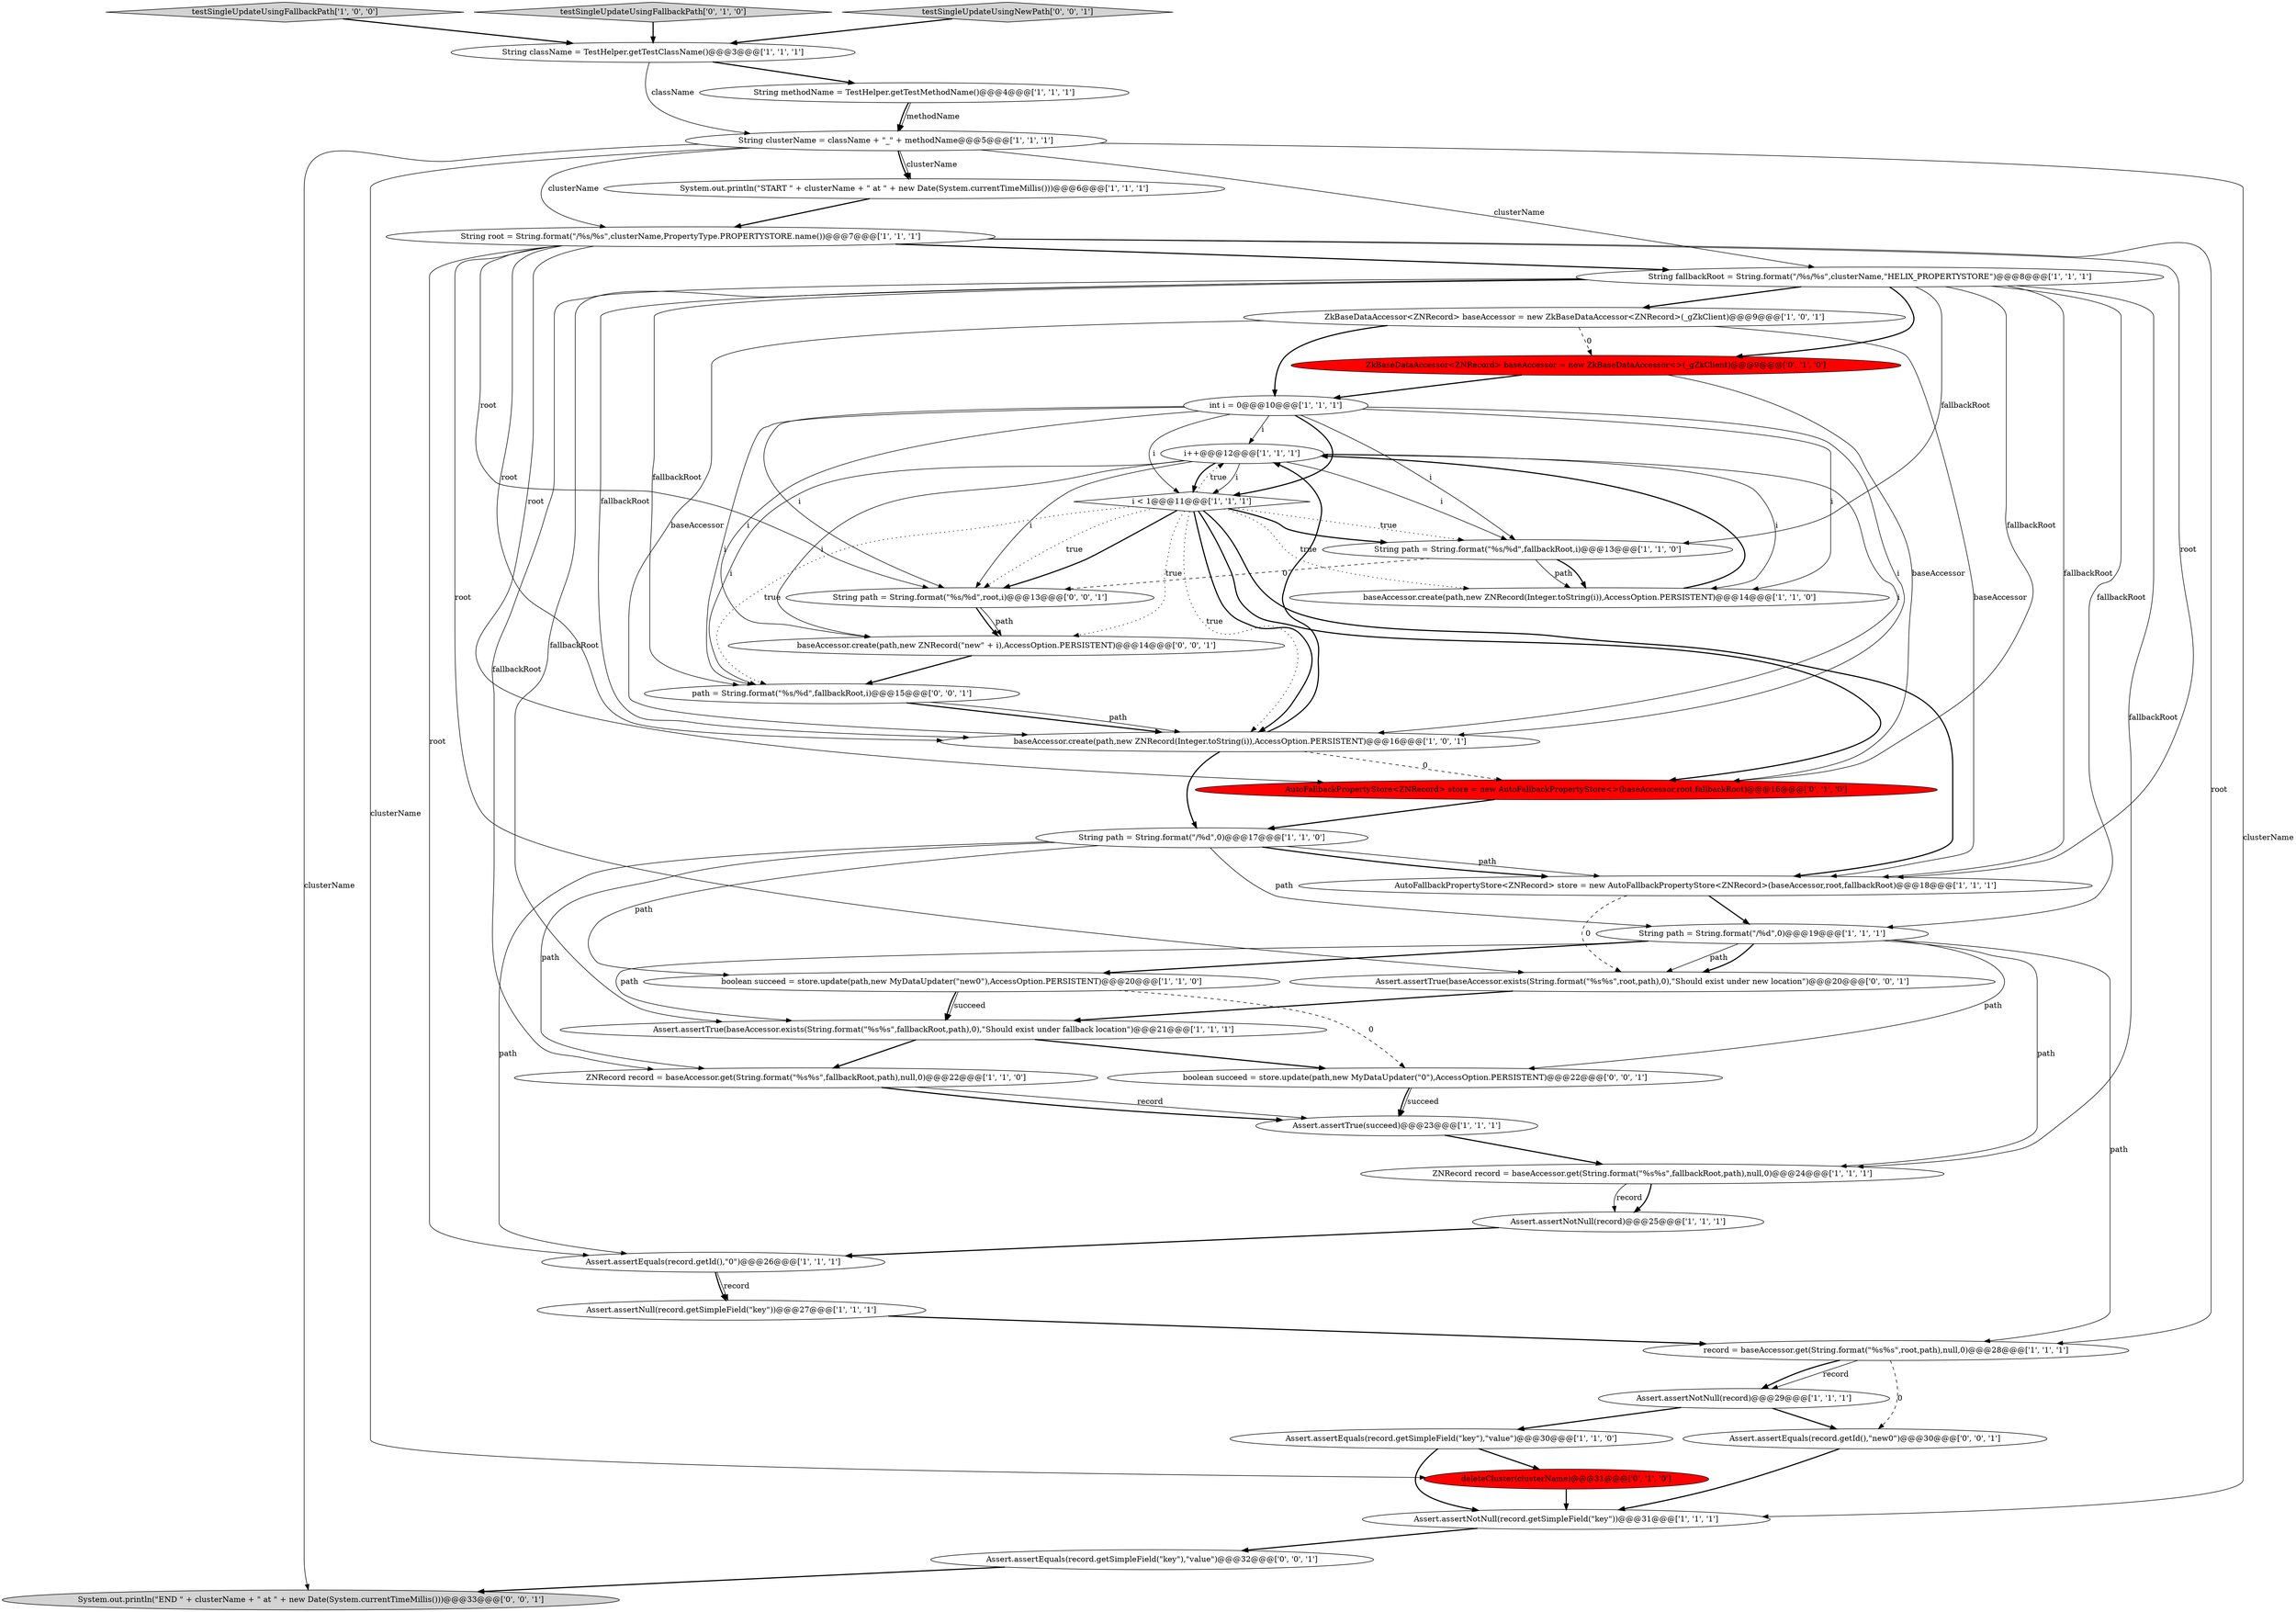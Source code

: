 digraph {
12 [style = filled, label = "i++@@@12@@@['1', '1', '1']", fillcolor = white, shape = ellipse image = "AAA0AAABBB1BBB"];
7 [style = filled, label = "int i = 0@@@10@@@['1', '1', '1']", fillcolor = white, shape = ellipse image = "AAA0AAABBB1BBB"];
23 [style = filled, label = "Assert.assertNotNull(record)@@@29@@@['1', '1', '1']", fillcolor = white, shape = ellipse image = "AAA0AAABBB1BBB"];
25 [style = filled, label = "String path = String.format(\"/%d\",0)@@@17@@@['1', '1', '0']", fillcolor = white, shape = ellipse image = "AAA0AAABBB1BBB"];
10 [style = filled, label = "System.out.println(\"START \" + clusterName + \" at \" + new Date(System.currentTimeMillis()))@@@6@@@['1', '1', '1']", fillcolor = white, shape = ellipse image = "AAA0AAABBB1BBB"];
6 [style = filled, label = "String clusterName = className + \"_\" + methodName@@@5@@@['1', '1', '1']", fillcolor = white, shape = ellipse image = "AAA0AAABBB1BBB"];
3 [style = filled, label = "String methodName = TestHelper.getTestMethodName()@@@4@@@['1', '1', '1']", fillcolor = white, shape = ellipse image = "AAA0AAABBB1BBB"];
4 [style = filled, label = "AutoFallbackPropertyStore<ZNRecord> store = new AutoFallbackPropertyStore<ZNRecord>(baseAccessor,root,fallbackRoot)@@@18@@@['1', '1', '1']", fillcolor = white, shape = ellipse image = "AAA0AAABBB1BBB"];
34 [style = filled, label = "Assert.assertEquals(record.getId(),\"new0\")@@@30@@@['0', '0', '1']", fillcolor = white, shape = ellipse image = "AAA0AAABBB3BBB"];
36 [style = filled, label = "System.out.println(\"END \" + clusterName + \" at \" + new Date(System.currentTimeMillis()))@@@33@@@['0', '0', '1']", fillcolor = lightgray, shape = ellipse image = "AAA0AAABBB3BBB"];
31 [style = filled, label = "AutoFallbackPropertyStore<ZNRecord> store = new AutoFallbackPropertyStore<>(baseAccessor,root,fallbackRoot)@@@16@@@['0', '1', '0']", fillcolor = red, shape = ellipse image = "AAA1AAABBB2BBB"];
21 [style = filled, label = "Assert.assertNotNull(record.getSimpleField(\"key\"))@@@31@@@['1', '1', '1']", fillcolor = white, shape = ellipse image = "AAA0AAABBB1BBB"];
17 [style = filled, label = "Assert.assertNull(record.getSimpleField(\"key\"))@@@27@@@['1', '1', '1']", fillcolor = white, shape = ellipse image = "AAA0AAABBB1BBB"];
22 [style = filled, label = "baseAccessor.create(path,new ZNRecord(Integer.toString(i)),AccessOption.PERSISTENT)@@@14@@@['1', '1', '0']", fillcolor = white, shape = ellipse image = "AAA0AAABBB1BBB"];
24 [style = filled, label = "ZkBaseDataAccessor<ZNRecord> baseAccessor = new ZkBaseDataAccessor<ZNRecord>(_gZkClient)@@@9@@@['1', '0', '1']", fillcolor = white, shape = ellipse image = "AAA0AAABBB1BBB"];
27 [style = filled, label = "String className = TestHelper.getTestClassName()@@@3@@@['1', '1', '1']", fillcolor = white, shape = ellipse image = "AAA0AAABBB1BBB"];
29 [style = filled, label = "deleteCluster(clusterName)@@@31@@@['0', '1', '0']", fillcolor = red, shape = ellipse image = "AAA1AAABBB2BBB"];
14 [style = filled, label = "String root = String.format(\"/%s/%s\",clusterName,PropertyType.PROPERTYSTORE.name())@@@7@@@['1', '1', '1']", fillcolor = white, shape = ellipse image = "AAA0AAABBB1BBB"];
13 [style = filled, label = "baseAccessor.create(path,new ZNRecord(Integer.toString(i)),AccessOption.PERSISTENT)@@@16@@@['1', '0', '1']", fillcolor = white, shape = ellipse image = "AAA0AAABBB1BBB"];
20 [style = filled, label = "Assert.assertNotNull(record)@@@25@@@['1', '1', '1']", fillcolor = white, shape = ellipse image = "AAA0AAABBB1BBB"];
35 [style = filled, label = "String path = String.format(\"%s/%d\",root,i)@@@13@@@['0', '0', '1']", fillcolor = white, shape = ellipse image = "AAA0AAABBB3BBB"];
5 [style = filled, label = "testSingleUpdateUsingFallbackPath['1', '0', '0']", fillcolor = lightgray, shape = diamond image = "AAA0AAABBB1BBB"];
15 [style = filled, label = "Assert.assertTrue(baseAccessor.exists(String.format(\"%s%s\",fallbackRoot,path),0),\"Should exist under fallback location\")@@@21@@@['1', '1', '1']", fillcolor = white, shape = ellipse image = "AAA0AAABBB1BBB"];
19 [style = filled, label = "boolean succeed = store.update(path,new MyDataUpdater(\"new0\"),AccessOption.PERSISTENT)@@@20@@@['1', '1', '0']", fillcolor = white, shape = ellipse image = "AAA0AAABBB1BBB"];
1 [style = filled, label = "Assert.assertTrue(succeed)@@@23@@@['1', '1', '1']", fillcolor = white, shape = ellipse image = "AAA0AAABBB1BBB"];
2 [style = filled, label = "Assert.assertEquals(record.getId(),\"0\")@@@26@@@['1', '1', '1']", fillcolor = white, shape = ellipse image = "AAA0AAABBB1BBB"];
26 [style = filled, label = "record = baseAccessor.get(String.format(\"%s%s\",root,path),null,0)@@@28@@@['1', '1', '1']", fillcolor = white, shape = ellipse image = "AAA0AAABBB1BBB"];
32 [style = filled, label = "ZkBaseDataAccessor<ZNRecord> baseAccessor = new ZkBaseDataAccessor<>(_gZkClient)@@@9@@@['0', '1', '0']", fillcolor = red, shape = ellipse image = "AAA1AAABBB2BBB"];
0 [style = filled, label = "ZNRecord record = baseAccessor.get(String.format(\"%s%s\",fallbackRoot,path),null,0)@@@22@@@['1', '1', '0']", fillcolor = white, shape = ellipse image = "AAA0AAABBB1BBB"];
30 [style = filled, label = "testSingleUpdateUsingFallbackPath['0', '1', '0']", fillcolor = lightgray, shape = diamond image = "AAA0AAABBB2BBB"];
9 [style = filled, label = "ZNRecord record = baseAccessor.get(String.format(\"%s%s\",fallbackRoot,path),null,0)@@@24@@@['1', '1', '1']", fillcolor = white, shape = ellipse image = "AAA0AAABBB1BBB"];
33 [style = filled, label = "path = String.format(\"%s/%d\",fallbackRoot,i)@@@15@@@['0', '0', '1']", fillcolor = white, shape = ellipse image = "AAA0AAABBB3BBB"];
39 [style = filled, label = "Assert.assertTrue(baseAccessor.exists(String.format(\"%s%s\",root,path),0),\"Should exist under new location\")@@@20@@@['0', '0', '1']", fillcolor = white, shape = ellipse image = "AAA0AAABBB3BBB"];
37 [style = filled, label = "baseAccessor.create(path,new ZNRecord(\"new\" + i),AccessOption.PERSISTENT)@@@14@@@['0', '0', '1']", fillcolor = white, shape = ellipse image = "AAA0AAABBB3BBB"];
28 [style = filled, label = "Assert.assertEquals(record.getSimpleField(\"key\"),\"value\")@@@30@@@['1', '1', '0']", fillcolor = white, shape = ellipse image = "AAA0AAABBB1BBB"];
41 [style = filled, label = "testSingleUpdateUsingNewPath['0', '0', '1']", fillcolor = lightgray, shape = diamond image = "AAA0AAABBB3BBB"];
40 [style = filled, label = "Assert.assertEquals(record.getSimpleField(\"key\"),\"value\")@@@32@@@['0', '0', '1']", fillcolor = white, shape = ellipse image = "AAA0AAABBB3BBB"];
11 [style = filled, label = "String path = String.format(\"%s/%d\",fallbackRoot,i)@@@13@@@['1', '1', '0']", fillcolor = white, shape = ellipse image = "AAA0AAABBB1BBB"];
16 [style = filled, label = "String fallbackRoot = String.format(\"/%s/%s\",clusterName,\"HELIX_PROPERTYSTORE\")@@@8@@@['1', '1', '1']", fillcolor = white, shape = ellipse image = "AAA0AAABBB1BBB"];
38 [style = filled, label = "boolean succeed = store.update(path,new MyDataUpdater(\"0\"),AccessOption.PERSISTENT)@@@22@@@['0', '0', '1']", fillcolor = white, shape = ellipse image = "AAA0AAABBB3BBB"];
8 [style = filled, label = "i < 1@@@11@@@['1', '1', '1']", fillcolor = white, shape = diamond image = "AAA0AAABBB1BBB"];
18 [style = filled, label = "String path = String.format(\"/%d\",0)@@@19@@@['1', '1', '1']", fillcolor = white, shape = ellipse image = "AAA0AAABBB1BBB"];
11->22 [style = solid, label="path"];
12->37 [style = solid, label="i"];
18->39 [style = solid, label="path"];
16->31 [style = solid, label="fallbackRoot"];
14->26 [style = solid, label="root"];
12->8 [style = solid, label="i"];
25->4 [style = solid, label="path"];
4->39 [style = dashed, label="0"];
27->6 [style = solid, label="className"];
7->8 [style = bold, label=""];
8->37 [style = dotted, label="true"];
7->13 [style = solid, label="i"];
23->28 [style = bold, label=""];
28->21 [style = bold, label=""];
19->38 [style = dashed, label="0"];
35->37 [style = bold, label=""];
15->0 [style = bold, label=""];
18->9 [style = solid, label="path"];
8->22 [style = dotted, label="true"];
16->15 [style = solid, label="fallbackRoot"];
0->1 [style = solid, label="record"];
18->26 [style = solid, label="path"];
8->4 [style = bold, label=""];
25->0 [style = solid, label="path"];
19->15 [style = bold, label=""];
37->33 [style = bold, label=""];
16->13 [style = solid, label="fallbackRoot"];
8->11 [style = bold, label=""];
11->35 [style = dashed, label="0"];
12->35 [style = solid, label="i"];
14->16 [style = bold, label=""];
13->25 [style = bold, label=""];
6->14 [style = solid, label="clusterName"];
15->38 [style = bold, label=""];
19->15 [style = solid, label="succeed"];
16->0 [style = solid, label="fallbackRoot"];
16->4 [style = solid, label="fallbackRoot"];
10->14 [style = bold, label=""];
6->16 [style = solid, label="clusterName"];
30->27 [style = bold, label=""];
7->33 [style = solid, label="i"];
18->19 [style = bold, label=""];
4->18 [style = bold, label=""];
16->32 [style = bold, label=""];
32->7 [style = bold, label=""];
16->33 [style = solid, label="fallbackRoot"];
14->4 [style = solid, label="root"];
14->31 [style = solid, label="root"];
33->13 [style = bold, label=""];
6->10 [style = solid, label="clusterName"];
24->13 [style = solid, label="baseAccessor"];
24->32 [style = dashed, label="0"];
7->12 [style = solid, label="i"];
18->15 [style = solid, label="path"];
13->12 [style = bold, label=""];
8->12 [style = dotted, label="true"];
13->31 [style = dashed, label="0"];
8->33 [style = dotted, label="true"];
38->1 [style = solid, label="succeed"];
2->17 [style = solid, label="record"];
12->11 [style = solid, label="i"];
3->6 [style = solid, label="methodName"];
24->7 [style = bold, label=""];
18->38 [style = solid, label="path"];
14->13 [style = solid, label="root"];
12->33 [style = solid, label="i"];
2->17 [style = bold, label=""];
28->29 [style = bold, label=""];
31->25 [style = bold, label=""];
41->27 [style = bold, label=""];
8->31 [style = bold, label=""];
8->35 [style = dotted, label="true"];
25->19 [style = solid, label="path"];
14->2 [style = solid, label="root"];
14->39 [style = solid, label="root"];
16->24 [style = bold, label=""];
25->18 [style = solid, label="path"];
3->6 [style = bold, label=""];
9->20 [style = bold, label=""];
35->37 [style = solid, label="path"];
32->31 [style = solid, label="baseAccessor"];
8->35 [style = bold, label=""];
29->21 [style = bold, label=""];
1->9 [style = bold, label=""];
38->1 [style = bold, label=""];
14->35 [style = solid, label="root"];
16->9 [style = solid, label="fallbackRoot"];
18->39 [style = bold, label=""];
40->36 [style = bold, label=""];
12->8 [style = bold, label=""];
0->1 [style = bold, label=""];
6->10 [style = bold, label=""];
11->22 [style = bold, label=""];
8->11 [style = dotted, label="true"];
8->13 [style = dotted, label="true"];
7->8 [style = solid, label="i"];
26->34 [style = dashed, label="0"];
16->11 [style = solid, label="fallbackRoot"];
34->21 [style = bold, label=""];
8->13 [style = bold, label=""];
9->20 [style = solid, label="record"];
6->29 [style = solid, label="clusterName"];
39->15 [style = bold, label=""];
17->26 [style = bold, label=""];
7->22 [style = solid, label="i"];
12->22 [style = solid, label="i"];
27->3 [style = bold, label=""];
25->4 [style = bold, label=""];
25->2 [style = solid, label="path"];
16->18 [style = solid, label="fallbackRoot"];
6->36 [style = solid, label="clusterName"];
26->23 [style = solid, label="record"];
20->2 [style = bold, label=""];
7->35 [style = solid, label="i"];
22->12 [style = bold, label=""];
26->23 [style = bold, label=""];
12->13 [style = solid, label="i"];
24->4 [style = solid, label="baseAccessor"];
23->34 [style = bold, label=""];
21->40 [style = bold, label=""];
33->13 [style = solid, label="path"];
5->27 [style = bold, label=""];
7->37 [style = solid, label="i"];
7->11 [style = solid, label="i"];
6->21 [style = solid, label="clusterName"];
}
